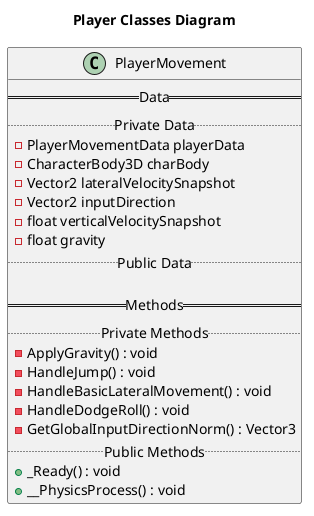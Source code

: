 @startuml Player Classes

title Player Classes Diagram

class PlayerMovement {
    == Data ==
    .. Private Data ..
    - PlayerMovementData playerData
    - CharacterBody3D charBody
    - Vector2 lateralVelocitySnapshot
    - Vector2 inputDirection
    - float verticalVelocitySnapshot
    - float gravity
    .. Public Data ..

    == Methods ==
    .. Private Methods ..
    - ApplyGravity() : void
    - HandleJump() : void
    - HandleBasicLateralMovement() : void
    - HandleDodgeRoll() : void
    - GetGlobalInputDirectionNorm() : Vector3
    .. Public Methods ..
    + _Ready() : void
    + __PhysicsProcess() : void
}

@enduml